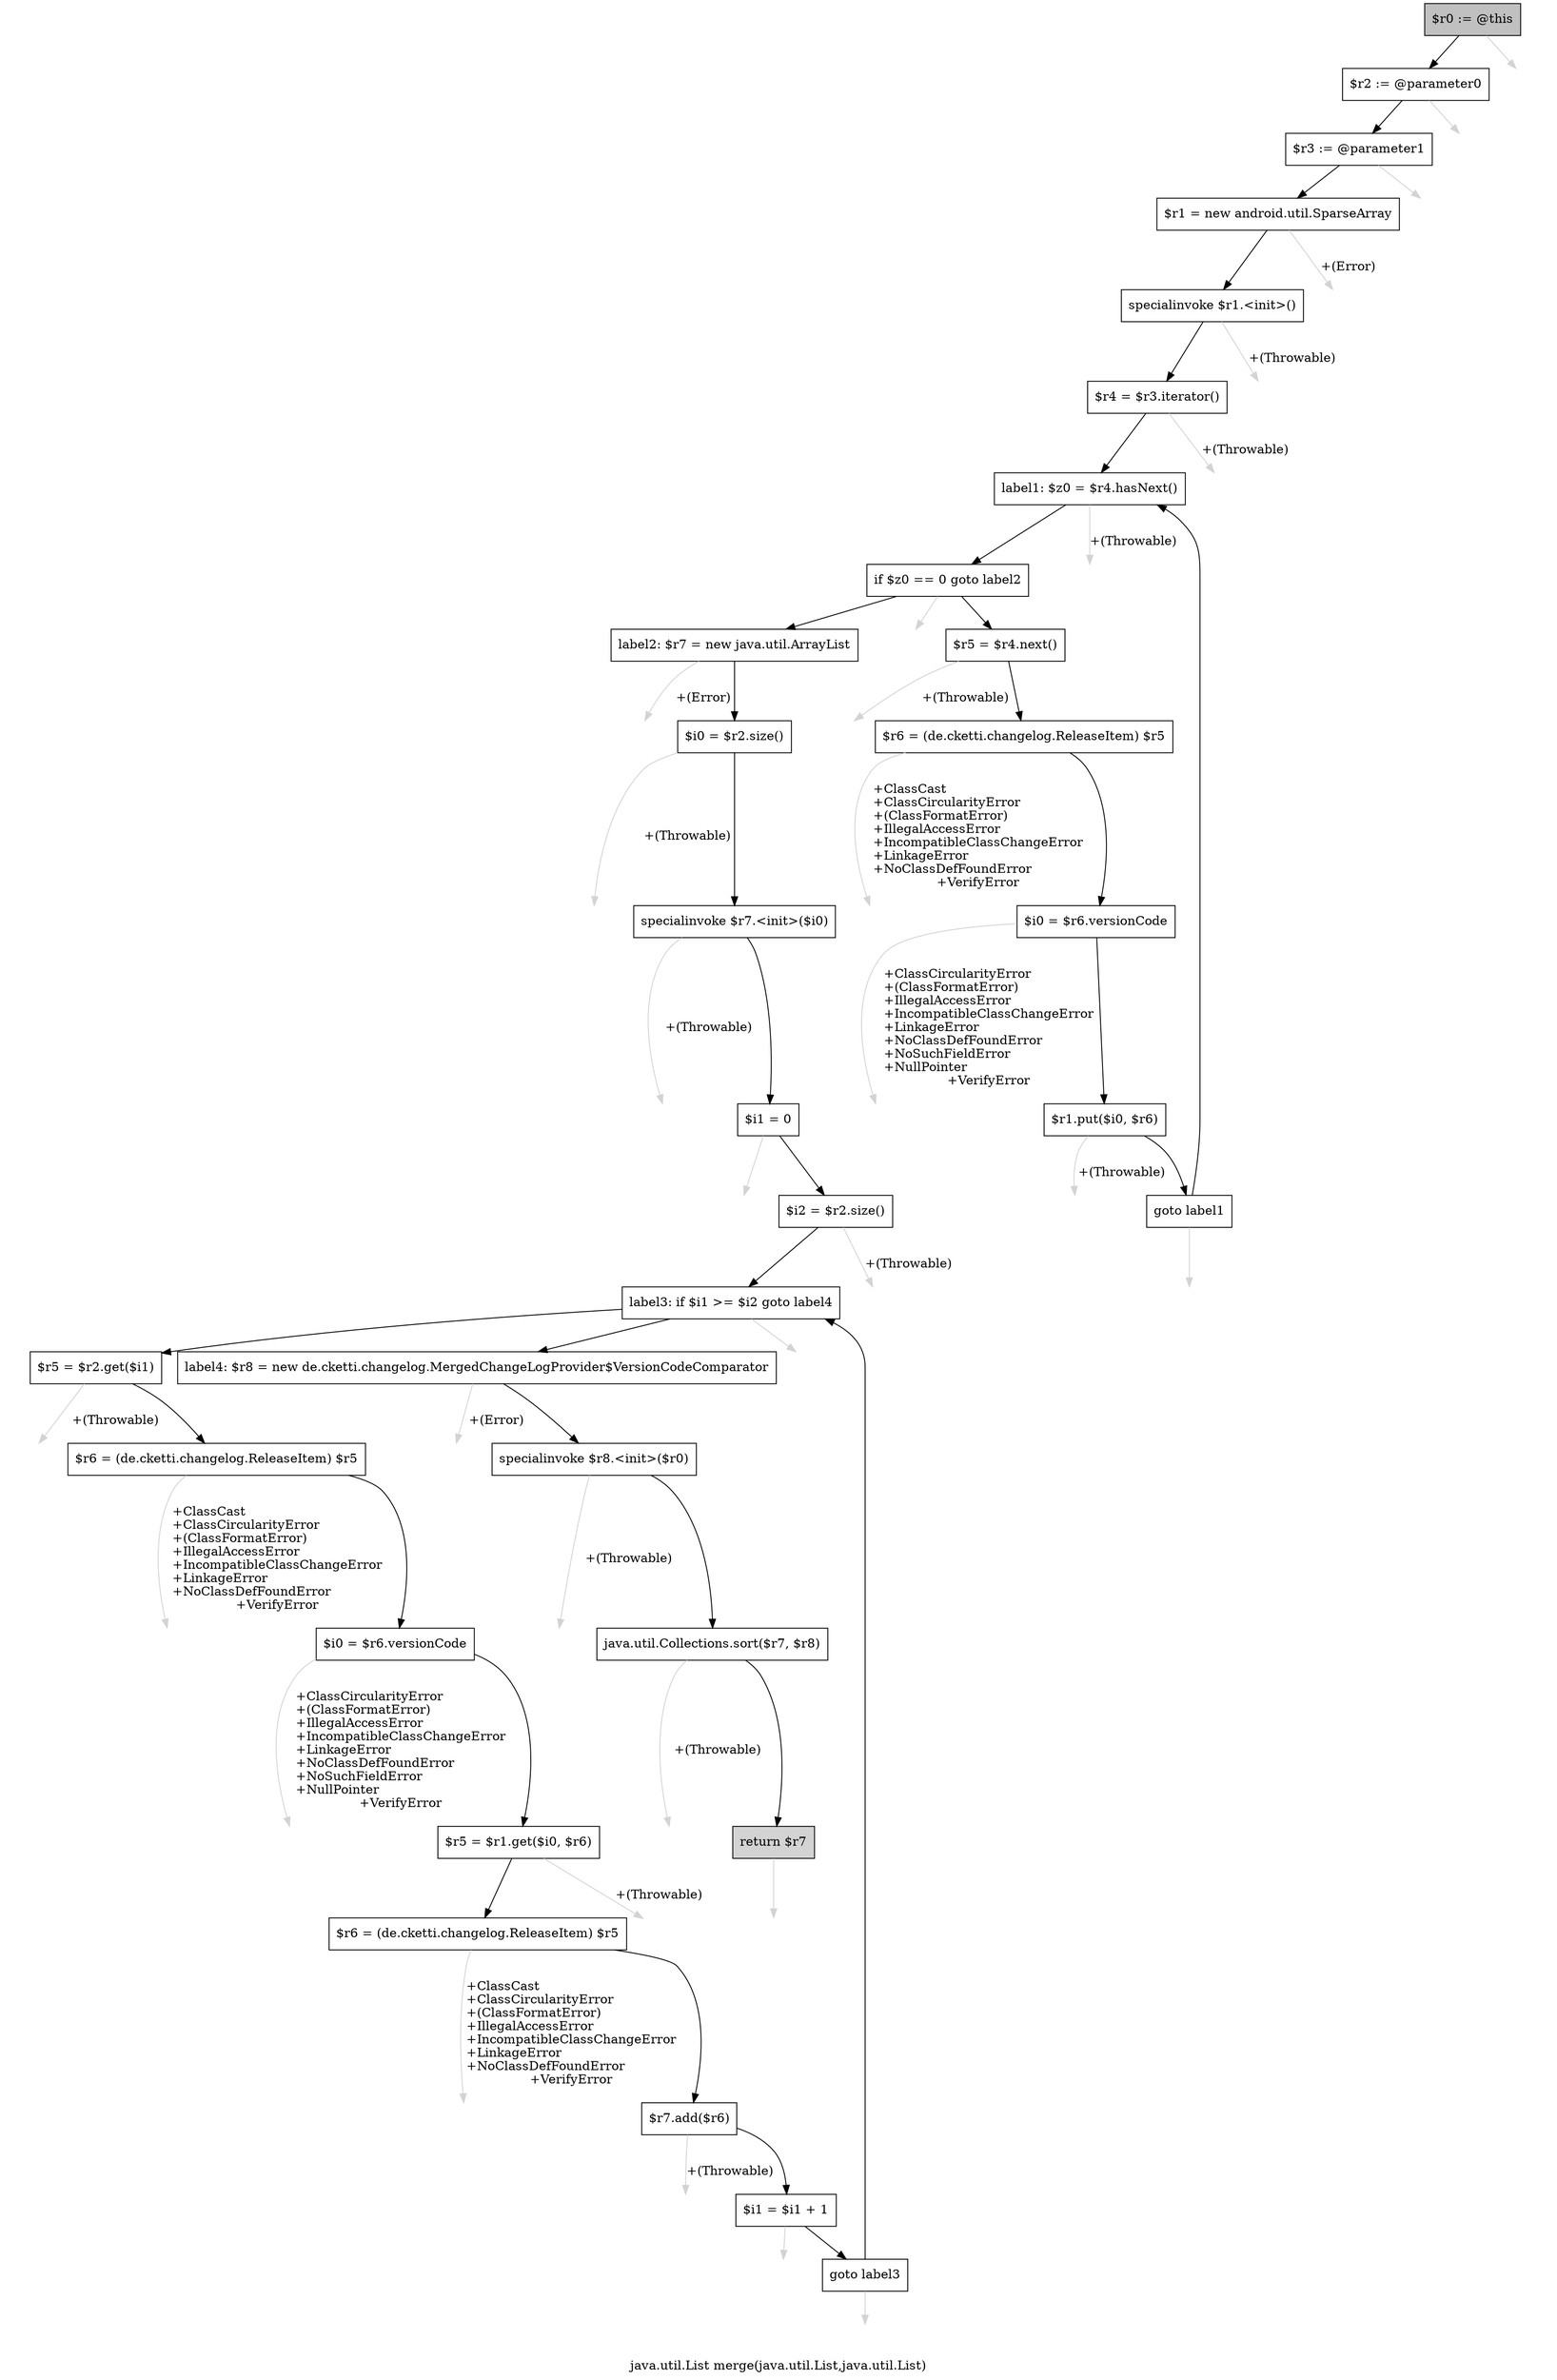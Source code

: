 digraph "java.util.List merge(java.util.List,java.util.List)" {
    label="java.util.List merge(java.util.List,java.util.List)";
    node [shape=box];
    "0" [style=filled,fillcolor=gray,label="$r0 := @this",];
    "1" [label="$r2 := @parameter0",];
    "0"->"1" [color=black,];
    "31" [style=invis,label="Esc",];
    "0"->"31" [color=lightgray,label="",];
    "2" [label="$r3 := @parameter1",];
    "1"->"2" [color=black,];
    "32" [style=invis,label="Esc",];
    "1"->"32" [color=lightgray,label="",];
    "3" [label="$r1 = new android.util.SparseArray",];
    "2"->"3" [color=black,];
    "33" [style=invis,label="Esc",];
    "2"->"33" [color=lightgray,label="",];
    "4" [label="specialinvoke $r1.<init>()",];
    "3"->"4" [color=black,];
    "34" [style=invis,label="Esc",];
    "3"->"34" [color=lightgray,label="\l+(Error)",];
    "5" [label="$r4 = $r3.iterator()",];
    "4"->"5" [color=black,];
    "35" [style=invis,label="Esc",];
    "4"->"35" [color=lightgray,label="\l+(Throwable)",];
    "6" [label="label1: $z0 = $r4.hasNext()",];
    "5"->"6" [color=black,];
    "36" [style=invis,label="Esc",];
    "5"->"36" [color=lightgray,label="\l+(Throwable)",];
    "7" [label="if $z0 == 0 goto label2",];
    "6"->"7" [color=black,];
    "37" [style=invis,label="Esc",];
    "6"->"37" [color=lightgray,label="\l+(Throwable)",];
    "8" [label="$r5 = $r4.next()",];
    "7"->"8" [color=black,];
    "13" [label="label2: $r7 = new java.util.ArrayList",];
    "7"->"13" [color=black,];
    "38" [style=invis,label="Esc",];
    "7"->"38" [color=lightgray,label="",];
    "9" [label="$r6 = (de.cketti.changelog.ReleaseItem) $r5",];
    "8"->"9" [color=black,];
    "39" [style=invis,label="Esc",];
    "8"->"39" [color=lightgray,label="\l+(Throwable)",];
    "10" [label="$i0 = $r6.versionCode",];
    "9"->"10" [color=black,];
    "40" [style=invis,label="Esc",];
    "9"->"40" [color=lightgray,label="\l+ClassCast\l+ClassCircularityError\l+(ClassFormatError)\l+IllegalAccessError\l+IncompatibleClassChangeError\l+LinkageError\l+NoClassDefFoundError\l+VerifyError",];
    "11" [label="$r1.put($i0, $r6)",];
    "10"->"11" [color=black,];
    "41" [style=invis,label="Esc",];
    "10"->"41" [color=lightgray,label="\l+ClassCircularityError\l+(ClassFormatError)\l+IllegalAccessError\l+IncompatibleClassChangeError\l+LinkageError\l+NoClassDefFoundError\l+NoSuchFieldError\l+NullPointer\l+VerifyError",];
    "12" [label="goto label1",];
    "11"->"12" [color=black,];
    "42" [style=invis,label="Esc",];
    "11"->"42" [color=lightgray,label="\l+(Throwable)",];
    "12"->"6" [color=black,];
    "43" [style=invis,label="Esc",];
    "12"->"43" [color=lightgray,label="",];
    "14" [label="$i0 = $r2.size()",];
    "13"->"14" [color=black,];
    "44" [style=invis,label="Esc",];
    "13"->"44" [color=lightgray,label="\l+(Error)",];
    "15" [label="specialinvoke $r7.<init>($i0)",];
    "14"->"15" [color=black,];
    "45" [style=invis,label="Esc",];
    "14"->"45" [color=lightgray,label="\l+(Throwable)",];
    "16" [label="$i1 = 0",];
    "15"->"16" [color=black,];
    "46" [style=invis,label="Esc",];
    "15"->"46" [color=lightgray,label="\l+(Throwable)",];
    "17" [label="$i2 = $r2.size()",];
    "16"->"17" [color=black,];
    "47" [style=invis,label="Esc",];
    "16"->"47" [color=lightgray,label="",];
    "18" [label="label3: if $i1 >= $i2 goto label4",];
    "17"->"18" [color=black,];
    "48" [style=invis,label="Esc",];
    "17"->"48" [color=lightgray,label="\l+(Throwable)",];
    "19" [label="$r5 = $r2.get($i1)",];
    "18"->"19" [color=black,];
    "27" [label="label4: $r8 = new de.cketti.changelog.MergedChangeLogProvider$VersionCodeComparator",];
    "18"->"27" [color=black,];
    "49" [style=invis,label="Esc",];
    "18"->"49" [color=lightgray,label="",];
    "20" [label="$r6 = (de.cketti.changelog.ReleaseItem) $r5",];
    "19"->"20" [color=black,];
    "50" [style=invis,label="Esc",];
    "19"->"50" [color=lightgray,label="\l+(Throwable)",];
    "21" [label="$i0 = $r6.versionCode",];
    "20"->"21" [color=black,];
    "51" [style=invis,label="Esc",];
    "20"->"51" [color=lightgray,label="\l+ClassCast\l+ClassCircularityError\l+(ClassFormatError)\l+IllegalAccessError\l+IncompatibleClassChangeError\l+LinkageError\l+NoClassDefFoundError\l+VerifyError",];
    "22" [label="$r5 = $r1.get($i0, $r6)",];
    "21"->"22" [color=black,];
    "52" [style=invis,label="Esc",];
    "21"->"52" [color=lightgray,label="\l+ClassCircularityError\l+(ClassFormatError)\l+IllegalAccessError\l+IncompatibleClassChangeError\l+LinkageError\l+NoClassDefFoundError\l+NoSuchFieldError\l+NullPointer\l+VerifyError",];
    "23" [label="$r6 = (de.cketti.changelog.ReleaseItem) $r5",];
    "22"->"23" [color=black,];
    "53" [style=invis,label="Esc",];
    "22"->"53" [color=lightgray,label="\l+(Throwable)",];
    "24" [label="$r7.add($r6)",];
    "23"->"24" [color=black,];
    "54" [style=invis,label="Esc",];
    "23"->"54" [color=lightgray,label="\l+ClassCast\l+ClassCircularityError\l+(ClassFormatError)\l+IllegalAccessError\l+IncompatibleClassChangeError\l+LinkageError\l+NoClassDefFoundError\l+VerifyError",];
    "25" [label="$i1 = $i1 + 1",];
    "24"->"25" [color=black,];
    "55" [style=invis,label="Esc",];
    "24"->"55" [color=lightgray,label="\l+(Throwable)",];
    "26" [label="goto label3",];
    "25"->"26" [color=black,];
    "56" [style=invis,label="Esc",];
    "25"->"56" [color=lightgray,label="",];
    "26"->"18" [color=black,];
    "57" [style=invis,label="Esc",];
    "26"->"57" [color=lightgray,label="",];
    "28" [label="specialinvoke $r8.<init>($r0)",];
    "27"->"28" [color=black,];
    "58" [style=invis,label="Esc",];
    "27"->"58" [color=lightgray,label="\l+(Error)",];
    "29" [label="java.util.Collections.sort($r7, $r8)",];
    "28"->"29" [color=black,];
    "59" [style=invis,label="Esc",];
    "28"->"59" [color=lightgray,label="\l+(Throwable)",];
    "30" [style=filled,fillcolor=lightgray,label="return $r7",];
    "29"->"30" [color=black,];
    "60" [style=invis,label="Esc",];
    "29"->"60" [color=lightgray,label="\l+(Throwable)",];
    "61" [style=invis,label="Esc",];
    "30"->"61" [color=lightgray,label="",];
}
